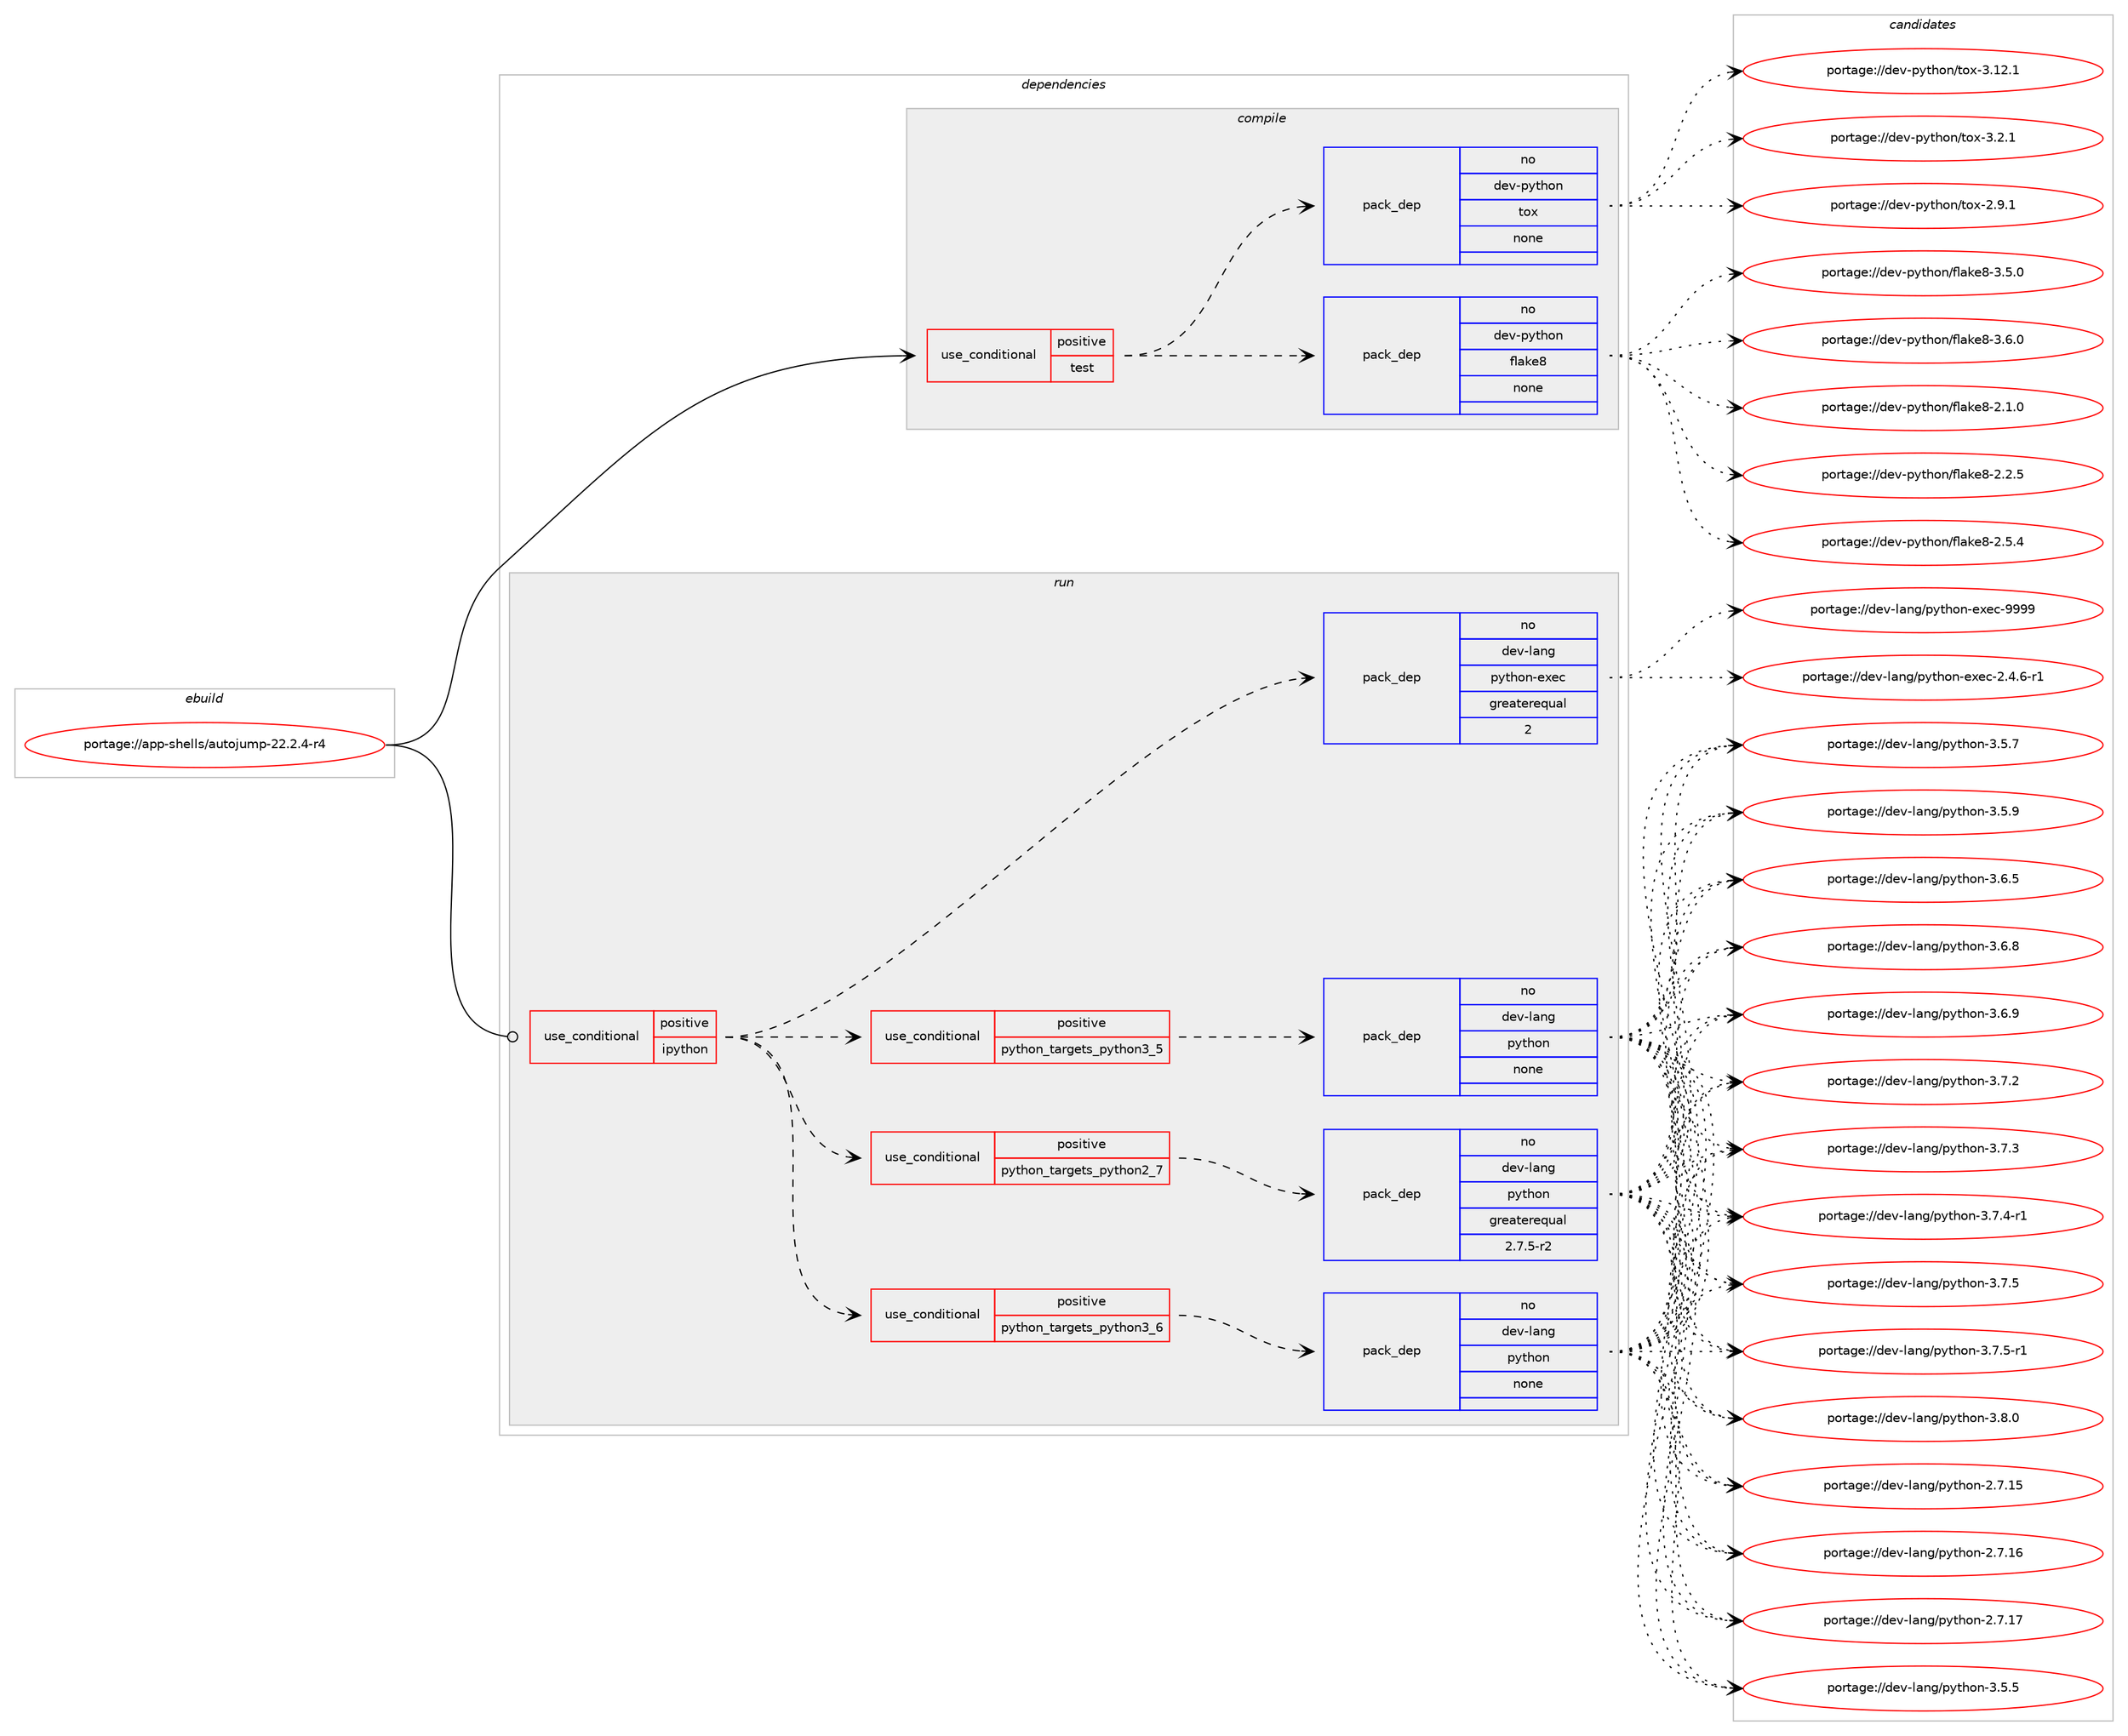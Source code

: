 digraph prolog {

# *************
# Graph options
# *************

newrank=true;
concentrate=true;
compound=true;
graph [rankdir=LR,fontname=Helvetica,fontsize=10,ranksep=1.5];#, ranksep=2.5, nodesep=0.2];
edge  [arrowhead=vee];
node  [fontname=Helvetica,fontsize=10];

# **********
# The ebuild
# **********

subgraph cluster_leftcol {
color=gray;
rank=same;
label=<<i>ebuild</i>>;
id [label="portage://app-shells/autojump-22.2.4-r4", color=red, width=4, href="../app-shells/autojump-22.2.4-r4.svg"];
}

# ****************
# The dependencies
# ****************

subgraph cluster_midcol {
color=gray;
label=<<i>dependencies</i>>;
subgraph cluster_compile {
fillcolor="#eeeeee";
style=filled;
label=<<i>compile</i>>;
subgraph cond10472 {
dependency42422 [label=<<TABLE BORDER="0" CELLBORDER="1" CELLSPACING="0" CELLPADDING="4"><TR><TD ROWSPAN="3" CELLPADDING="10">use_conditional</TD></TR><TR><TD>positive</TD></TR><TR><TD>test</TD></TR></TABLE>>, shape=none, color=red];
subgraph pack31244 {
dependency42423 [label=<<TABLE BORDER="0" CELLBORDER="1" CELLSPACING="0" CELLPADDING="4" WIDTH="220"><TR><TD ROWSPAN="6" CELLPADDING="30">pack_dep</TD></TR><TR><TD WIDTH="110">no</TD></TR><TR><TD>dev-python</TD></TR><TR><TD>flake8</TD></TR><TR><TD>none</TD></TR><TR><TD></TD></TR></TABLE>>, shape=none, color=blue];
}
dependency42422:e -> dependency42423:w [weight=20,style="dashed",arrowhead="vee"];
subgraph pack31245 {
dependency42424 [label=<<TABLE BORDER="0" CELLBORDER="1" CELLSPACING="0" CELLPADDING="4" WIDTH="220"><TR><TD ROWSPAN="6" CELLPADDING="30">pack_dep</TD></TR><TR><TD WIDTH="110">no</TD></TR><TR><TD>dev-python</TD></TR><TR><TD>tox</TD></TR><TR><TD>none</TD></TR><TR><TD></TD></TR></TABLE>>, shape=none, color=blue];
}
dependency42422:e -> dependency42424:w [weight=20,style="dashed",arrowhead="vee"];
}
id:e -> dependency42422:w [weight=20,style="solid",arrowhead="vee"];
}
subgraph cluster_compileandrun {
fillcolor="#eeeeee";
style=filled;
label=<<i>compile and run</i>>;
}
subgraph cluster_run {
fillcolor="#eeeeee";
style=filled;
label=<<i>run</i>>;
subgraph cond10473 {
dependency42425 [label=<<TABLE BORDER="0" CELLBORDER="1" CELLSPACING="0" CELLPADDING="4"><TR><TD ROWSPAN="3" CELLPADDING="10">use_conditional</TD></TR><TR><TD>positive</TD></TR><TR><TD>ipython</TD></TR></TABLE>>, shape=none, color=red];
subgraph cond10474 {
dependency42426 [label=<<TABLE BORDER="0" CELLBORDER="1" CELLSPACING="0" CELLPADDING="4"><TR><TD ROWSPAN="3" CELLPADDING="10">use_conditional</TD></TR><TR><TD>positive</TD></TR><TR><TD>python_targets_python2_7</TD></TR></TABLE>>, shape=none, color=red];
subgraph pack31246 {
dependency42427 [label=<<TABLE BORDER="0" CELLBORDER="1" CELLSPACING="0" CELLPADDING="4" WIDTH="220"><TR><TD ROWSPAN="6" CELLPADDING="30">pack_dep</TD></TR><TR><TD WIDTH="110">no</TD></TR><TR><TD>dev-lang</TD></TR><TR><TD>python</TD></TR><TR><TD>greaterequal</TD></TR><TR><TD>2.7.5-r2</TD></TR></TABLE>>, shape=none, color=blue];
}
dependency42426:e -> dependency42427:w [weight=20,style="dashed",arrowhead="vee"];
}
dependency42425:e -> dependency42426:w [weight=20,style="dashed",arrowhead="vee"];
subgraph cond10475 {
dependency42428 [label=<<TABLE BORDER="0" CELLBORDER="1" CELLSPACING="0" CELLPADDING="4"><TR><TD ROWSPAN="3" CELLPADDING="10">use_conditional</TD></TR><TR><TD>positive</TD></TR><TR><TD>python_targets_python3_5</TD></TR></TABLE>>, shape=none, color=red];
subgraph pack31247 {
dependency42429 [label=<<TABLE BORDER="0" CELLBORDER="1" CELLSPACING="0" CELLPADDING="4" WIDTH="220"><TR><TD ROWSPAN="6" CELLPADDING="30">pack_dep</TD></TR><TR><TD WIDTH="110">no</TD></TR><TR><TD>dev-lang</TD></TR><TR><TD>python</TD></TR><TR><TD>none</TD></TR><TR><TD></TD></TR></TABLE>>, shape=none, color=blue];
}
dependency42428:e -> dependency42429:w [weight=20,style="dashed",arrowhead="vee"];
}
dependency42425:e -> dependency42428:w [weight=20,style="dashed",arrowhead="vee"];
subgraph cond10476 {
dependency42430 [label=<<TABLE BORDER="0" CELLBORDER="1" CELLSPACING="0" CELLPADDING="4"><TR><TD ROWSPAN="3" CELLPADDING="10">use_conditional</TD></TR><TR><TD>positive</TD></TR><TR><TD>python_targets_python3_6</TD></TR></TABLE>>, shape=none, color=red];
subgraph pack31248 {
dependency42431 [label=<<TABLE BORDER="0" CELLBORDER="1" CELLSPACING="0" CELLPADDING="4" WIDTH="220"><TR><TD ROWSPAN="6" CELLPADDING="30">pack_dep</TD></TR><TR><TD WIDTH="110">no</TD></TR><TR><TD>dev-lang</TD></TR><TR><TD>python</TD></TR><TR><TD>none</TD></TR><TR><TD></TD></TR></TABLE>>, shape=none, color=blue];
}
dependency42430:e -> dependency42431:w [weight=20,style="dashed",arrowhead="vee"];
}
dependency42425:e -> dependency42430:w [weight=20,style="dashed",arrowhead="vee"];
subgraph pack31249 {
dependency42432 [label=<<TABLE BORDER="0" CELLBORDER="1" CELLSPACING="0" CELLPADDING="4" WIDTH="220"><TR><TD ROWSPAN="6" CELLPADDING="30">pack_dep</TD></TR><TR><TD WIDTH="110">no</TD></TR><TR><TD>dev-lang</TD></TR><TR><TD>python-exec</TD></TR><TR><TD>greaterequal</TD></TR><TR><TD>2</TD></TR></TABLE>>, shape=none, color=blue];
}
dependency42425:e -> dependency42432:w [weight=20,style="dashed",arrowhead="vee"];
}
id:e -> dependency42425:w [weight=20,style="solid",arrowhead="odot"];
}
}

# **************
# The candidates
# **************

subgraph cluster_choices {
rank=same;
color=gray;
label=<<i>candidates</i>>;

subgraph choice31244 {
color=black;
nodesep=1;
choiceportage10010111845112121116104111110471021089710710156455046494648 [label="portage://dev-python/flake8-2.1.0", color=red, width=4,href="../dev-python/flake8-2.1.0.svg"];
choiceportage10010111845112121116104111110471021089710710156455046504653 [label="portage://dev-python/flake8-2.2.5", color=red, width=4,href="../dev-python/flake8-2.2.5.svg"];
choiceportage10010111845112121116104111110471021089710710156455046534652 [label="portage://dev-python/flake8-2.5.4", color=red, width=4,href="../dev-python/flake8-2.5.4.svg"];
choiceportage10010111845112121116104111110471021089710710156455146534648 [label="portage://dev-python/flake8-3.5.0", color=red, width=4,href="../dev-python/flake8-3.5.0.svg"];
choiceportage10010111845112121116104111110471021089710710156455146544648 [label="portage://dev-python/flake8-3.6.0", color=red, width=4,href="../dev-python/flake8-3.6.0.svg"];
dependency42423:e -> choiceportage10010111845112121116104111110471021089710710156455046494648:w [style=dotted,weight="100"];
dependency42423:e -> choiceportage10010111845112121116104111110471021089710710156455046504653:w [style=dotted,weight="100"];
dependency42423:e -> choiceportage10010111845112121116104111110471021089710710156455046534652:w [style=dotted,weight="100"];
dependency42423:e -> choiceportage10010111845112121116104111110471021089710710156455146534648:w [style=dotted,weight="100"];
dependency42423:e -> choiceportage10010111845112121116104111110471021089710710156455146544648:w [style=dotted,weight="100"];
}
subgraph choice31245 {
color=black;
nodesep=1;
choiceportage1001011184511212111610411111047116111120455046574649 [label="portage://dev-python/tox-2.9.1", color=red, width=4,href="../dev-python/tox-2.9.1.svg"];
choiceportage100101118451121211161041111104711611112045514649504649 [label="portage://dev-python/tox-3.12.1", color=red, width=4,href="../dev-python/tox-3.12.1.svg"];
choiceportage1001011184511212111610411111047116111120455146504649 [label="portage://dev-python/tox-3.2.1", color=red, width=4,href="../dev-python/tox-3.2.1.svg"];
dependency42424:e -> choiceportage1001011184511212111610411111047116111120455046574649:w [style=dotted,weight="100"];
dependency42424:e -> choiceportage100101118451121211161041111104711611112045514649504649:w [style=dotted,weight="100"];
dependency42424:e -> choiceportage1001011184511212111610411111047116111120455146504649:w [style=dotted,weight="100"];
}
subgraph choice31246 {
color=black;
nodesep=1;
choiceportage10010111845108971101034711212111610411111045504655464953 [label="portage://dev-lang/python-2.7.15", color=red, width=4,href="../dev-lang/python-2.7.15.svg"];
choiceportage10010111845108971101034711212111610411111045504655464954 [label="portage://dev-lang/python-2.7.16", color=red, width=4,href="../dev-lang/python-2.7.16.svg"];
choiceportage10010111845108971101034711212111610411111045504655464955 [label="portage://dev-lang/python-2.7.17", color=red, width=4,href="../dev-lang/python-2.7.17.svg"];
choiceportage100101118451089711010347112121116104111110455146534653 [label="portage://dev-lang/python-3.5.5", color=red, width=4,href="../dev-lang/python-3.5.5.svg"];
choiceportage100101118451089711010347112121116104111110455146534655 [label="portage://dev-lang/python-3.5.7", color=red, width=4,href="../dev-lang/python-3.5.7.svg"];
choiceportage100101118451089711010347112121116104111110455146534657 [label="portage://dev-lang/python-3.5.9", color=red, width=4,href="../dev-lang/python-3.5.9.svg"];
choiceportage100101118451089711010347112121116104111110455146544653 [label="portage://dev-lang/python-3.6.5", color=red, width=4,href="../dev-lang/python-3.6.5.svg"];
choiceportage100101118451089711010347112121116104111110455146544656 [label="portage://dev-lang/python-3.6.8", color=red, width=4,href="../dev-lang/python-3.6.8.svg"];
choiceportage100101118451089711010347112121116104111110455146544657 [label="portage://dev-lang/python-3.6.9", color=red, width=4,href="../dev-lang/python-3.6.9.svg"];
choiceportage100101118451089711010347112121116104111110455146554650 [label="portage://dev-lang/python-3.7.2", color=red, width=4,href="../dev-lang/python-3.7.2.svg"];
choiceportage100101118451089711010347112121116104111110455146554651 [label="portage://dev-lang/python-3.7.3", color=red, width=4,href="../dev-lang/python-3.7.3.svg"];
choiceportage1001011184510897110103471121211161041111104551465546524511449 [label="portage://dev-lang/python-3.7.4-r1", color=red, width=4,href="../dev-lang/python-3.7.4-r1.svg"];
choiceportage100101118451089711010347112121116104111110455146554653 [label="portage://dev-lang/python-3.7.5", color=red, width=4,href="../dev-lang/python-3.7.5.svg"];
choiceportage1001011184510897110103471121211161041111104551465546534511449 [label="portage://dev-lang/python-3.7.5-r1", color=red, width=4,href="../dev-lang/python-3.7.5-r1.svg"];
choiceportage100101118451089711010347112121116104111110455146564648 [label="portage://dev-lang/python-3.8.0", color=red, width=4,href="../dev-lang/python-3.8.0.svg"];
dependency42427:e -> choiceportage10010111845108971101034711212111610411111045504655464953:w [style=dotted,weight="100"];
dependency42427:e -> choiceportage10010111845108971101034711212111610411111045504655464954:w [style=dotted,weight="100"];
dependency42427:e -> choiceportage10010111845108971101034711212111610411111045504655464955:w [style=dotted,weight="100"];
dependency42427:e -> choiceportage100101118451089711010347112121116104111110455146534653:w [style=dotted,weight="100"];
dependency42427:e -> choiceportage100101118451089711010347112121116104111110455146534655:w [style=dotted,weight="100"];
dependency42427:e -> choiceportage100101118451089711010347112121116104111110455146534657:w [style=dotted,weight="100"];
dependency42427:e -> choiceportage100101118451089711010347112121116104111110455146544653:w [style=dotted,weight="100"];
dependency42427:e -> choiceportage100101118451089711010347112121116104111110455146544656:w [style=dotted,weight="100"];
dependency42427:e -> choiceportage100101118451089711010347112121116104111110455146544657:w [style=dotted,weight="100"];
dependency42427:e -> choiceportage100101118451089711010347112121116104111110455146554650:w [style=dotted,weight="100"];
dependency42427:e -> choiceportage100101118451089711010347112121116104111110455146554651:w [style=dotted,weight="100"];
dependency42427:e -> choiceportage1001011184510897110103471121211161041111104551465546524511449:w [style=dotted,weight="100"];
dependency42427:e -> choiceportage100101118451089711010347112121116104111110455146554653:w [style=dotted,weight="100"];
dependency42427:e -> choiceportage1001011184510897110103471121211161041111104551465546534511449:w [style=dotted,weight="100"];
dependency42427:e -> choiceportage100101118451089711010347112121116104111110455146564648:w [style=dotted,weight="100"];
}
subgraph choice31247 {
color=black;
nodesep=1;
choiceportage10010111845108971101034711212111610411111045504655464953 [label="portage://dev-lang/python-2.7.15", color=red, width=4,href="../dev-lang/python-2.7.15.svg"];
choiceportage10010111845108971101034711212111610411111045504655464954 [label="portage://dev-lang/python-2.7.16", color=red, width=4,href="../dev-lang/python-2.7.16.svg"];
choiceportage10010111845108971101034711212111610411111045504655464955 [label="portage://dev-lang/python-2.7.17", color=red, width=4,href="../dev-lang/python-2.7.17.svg"];
choiceportage100101118451089711010347112121116104111110455146534653 [label="portage://dev-lang/python-3.5.5", color=red, width=4,href="../dev-lang/python-3.5.5.svg"];
choiceportage100101118451089711010347112121116104111110455146534655 [label="portage://dev-lang/python-3.5.7", color=red, width=4,href="../dev-lang/python-3.5.7.svg"];
choiceportage100101118451089711010347112121116104111110455146534657 [label="portage://dev-lang/python-3.5.9", color=red, width=4,href="../dev-lang/python-3.5.9.svg"];
choiceportage100101118451089711010347112121116104111110455146544653 [label="portage://dev-lang/python-3.6.5", color=red, width=4,href="../dev-lang/python-3.6.5.svg"];
choiceportage100101118451089711010347112121116104111110455146544656 [label="portage://dev-lang/python-3.6.8", color=red, width=4,href="../dev-lang/python-3.6.8.svg"];
choiceportage100101118451089711010347112121116104111110455146544657 [label="portage://dev-lang/python-3.6.9", color=red, width=4,href="../dev-lang/python-3.6.9.svg"];
choiceportage100101118451089711010347112121116104111110455146554650 [label="portage://dev-lang/python-3.7.2", color=red, width=4,href="../dev-lang/python-3.7.2.svg"];
choiceportage100101118451089711010347112121116104111110455146554651 [label="portage://dev-lang/python-3.7.3", color=red, width=4,href="../dev-lang/python-3.7.3.svg"];
choiceportage1001011184510897110103471121211161041111104551465546524511449 [label="portage://dev-lang/python-3.7.4-r1", color=red, width=4,href="../dev-lang/python-3.7.4-r1.svg"];
choiceportage100101118451089711010347112121116104111110455146554653 [label="portage://dev-lang/python-3.7.5", color=red, width=4,href="../dev-lang/python-3.7.5.svg"];
choiceportage1001011184510897110103471121211161041111104551465546534511449 [label="portage://dev-lang/python-3.7.5-r1", color=red, width=4,href="../dev-lang/python-3.7.5-r1.svg"];
choiceportage100101118451089711010347112121116104111110455146564648 [label="portage://dev-lang/python-3.8.0", color=red, width=4,href="../dev-lang/python-3.8.0.svg"];
dependency42429:e -> choiceportage10010111845108971101034711212111610411111045504655464953:w [style=dotted,weight="100"];
dependency42429:e -> choiceportage10010111845108971101034711212111610411111045504655464954:w [style=dotted,weight="100"];
dependency42429:e -> choiceportage10010111845108971101034711212111610411111045504655464955:w [style=dotted,weight="100"];
dependency42429:e -> choiceportage100101118451089711010347112121116104111110455146534653:w [style=dotted,weight="100"];
dependency42429:e -> choiceportage100101118451089711010347112121116104111110455146534655:w [style=dotted,weight="100"];
dependency42429:e -> choiceportage100101118451089711010347112121116104111110455146534657:w [style=dotted,weight="100"];
dependency42429:e -> choiceportage100101118451089711010347112121116104111110455146544653:w [style=dotted,weight="100"];
dependency42429:e -> choiceportage100101118451089711010347112121116104111110455146544656:w [style=dotted,weight="100"];
dependency42429:e -> choiceportage100101118451089711010347112121116104111110455146544657:w [style=dotted,weight="100"];
dependency42429:e -> choiceportage100101118451089711010347112121116104111110455146554650:w [style=dotted,weight="100"];
dependency42429:e -> choiceportage100101118451089711010347112121116104111110455146554651:w [style=dotted,weight="100"];
dependency42429:e -> choiceportage1001011184510897110103471121211161041111104551465546524511449:w [style=dotted,weight="100"];
dependency42429:e -> choiceportage100101118451089711010347112121116104111110455146554653:w [style=dotted,weight="100"];
dependency42429:e -> choiceportage1001011184510897110103471121211161041111104551465546534511449:w [style=dotted,weight="100"];
dependency42429:e -> choiceportage100101118451089711010347112121116104111110455146564648:w [style=dotted,weight="100"];
}
subgraph choice31248 {
color=black;
nodesep=1;
choiceportage10010111845108971101034711212111610411111045504655464953 [label="portage://dev-lang/python-2.7.15", color=red, width=4,href="../dev-lang/python-2.7.15.svg"];
choiceportage10010111845108971101034711212111610411111045504655464954 [label="portage://dev-lang/python-2.7.16", color=red, width=4,href="../dev-lang/python-2.7.16.svg"];
choiceportage10010111845108971101034711212111610411111045504655464955 [label="portage://dev-lang/python-2.7.17", color=red, width=4,href="../dev-lang/python-2.7.17.svg"];
choiceportage100101118451089711010347112121116104111110455146534653 [label="portage://dev-lang/python-3.5.5", color=red, width=4,href="../dev-lang/python-3.5.5.svg"];
choiceportage100101118451089711010347112121116104111110455146534655 [label="portage://dev-lang/python-3.5.7", color=red, width=4,href="../dev-lang/python-3.5.7.svg"];
choiceportage100101118451089711010347112121116104111110455146534657 [label="portage://dev-lang/python-3.5.9", color=red, width=4,href="../dev-lang/python-3.5.9.svg"];
choiceportage100101118451089711010347112121116104111110455146544653 [label="portage://dev-lang/python-3.6.5", color=red, width=4,href="../dev-lang/python-3.6.5.svg"];
choiceportage100101118451089711010347112121116104111110455146544656 [label="portage://dev-lang/python-3.6.8", color=red, width=4,href="../dev-lang/python-3.6.8.svg"];
choiceportage100101118451089711010347112121116104111110455146544657 [label="portage://dev-lang/python-3.6.9", color=red, width=4,href="../dev-lang/python-3.6.9.svg"];
choiceportage100101118451089711010347112121116104111110455146554650 [label="portage://dev-lang/python-3.7.2", color=red, width=4,href="../dev-lang/python-3.7.2.svg"];
choiceportage100101118451089711010347112121116104111110455146554651 [label="portage://dev-lang/python-3.7.3", color=red, width=4,href="../dev-lang/python-3.7.3.svg"];
choiceportage1001011184510897110103471121211161041111104551465546524511449 [label="portage://dev-lang/python-3.7.4-r1", color=red, width=4,href="../dev-lang/python-3.7.4-r1.svg"];
choiceportage100101118451089711010347112121116104111110455146554653 [label="portage://dev-lang/python-3.7.5", color=red, width=4,href="../dev-lang/python-3.7.5.svg"];
choiceportage1001011184510897110103471121211161041111104551465546534511449 [label="portage://dev-lang/python-3.7.5-r1", color=red, width=4,href="../dev-lang/python-3.7.5-r1.svg"];
choiceportage100101118451089711010347112121116104111110455146564648 [label="portage://dev-lang/python-3.8.0", color=red, width=4,href="../dev-lang/python-3.8.0.svg"];
dependency42431:e -> choiceportage10010111845108971101034711212111610411111045504655464953:w [style=dotted,weight="100"];
dependency42431:e -> choiceportage10010111845108971101034711212111610411111045504655464954:w [style=dotted,weight="100"];
dependency42431:e -> choiceportage10010111845108971101034711212111610411111045504655464955:w [style=dotted,weight="100"];
dependency42431:e -> choiceportage100101118451089711010347112121116104111110455146534653:w [style=dotted,weight="100"];
dependency42431:e -> choiceportage100101118451089711010347112121116104111110455146534655:w [style=dotted,weight="100"];
dependency42431:e -> choiceportage100101118451089711010347112121116104111110455146534657:w [style=dotted,weight="100"];
dependency42431:e -> choiceportage100101118451089711010347112121116104111110455146544653:w [style=dotted,weight="100"];
dependency42431:e -> choiceportage100101118451089711010347112121116104111110455146544656:w [style=dotted,weight="100"];
dependency42431:e -> choiceportage100101118451089711010347112121116104111110455146544657:w [style=dotted,weight="100"];
dependency42431:e -> choiceportage100101118451089711010347112121116104111110455146554650:w [style=dotted,weight="100"];
dependency42431:e -> choiceportage100101118451089711010347112121116104111110455146554651:w [style=dotted,weight="100"];
dependency42431:e -> choiceportage1001011184510897110103471121211161041111104551465546524511449:w [style=dotted,weight="100"];
dependency42431:e -> choiceportage100101118451089711010347112121116104111110455146554653:w [style=dotted,weight="100"];
dependency42431:e -> choiceportage1001011184510897110103471121211161041111104551465546534511449:w [style=dotted,weight="100"];
dependency42431:e -> choiceportage100101118451089711010347112121116104111110455146564648:w [style=dotted,weight="100"];
}
subgraph choice31249 {
color=black;
nodesep=1;
choiceportage10010111845108971101034711212111610411111045101120101994550465246544511449 [label="portage://dev-lang/python-exec-2.4.6-r1", color=red, width=4,href="../dev-lang/python-exec-2.4.6-r1.svg"];
choiceportage10010111845108971101034711212111610411111045101120101994557575757 [label="portage://dev-lang/python-exec-9999", color=red, width=4,href="../dev-lang/python-exec-9999.svg"];
dependency42432:e -> choiceportage10010111845108971101034711212111610411111045101120101994550465246544511449:w [style=dotted,weight="100"];
dependency42432:e -> choiceportage10010111845108971101034711212111610411111045101120101994557575757:w [style=dotted,weight="100"];
}
}

}
